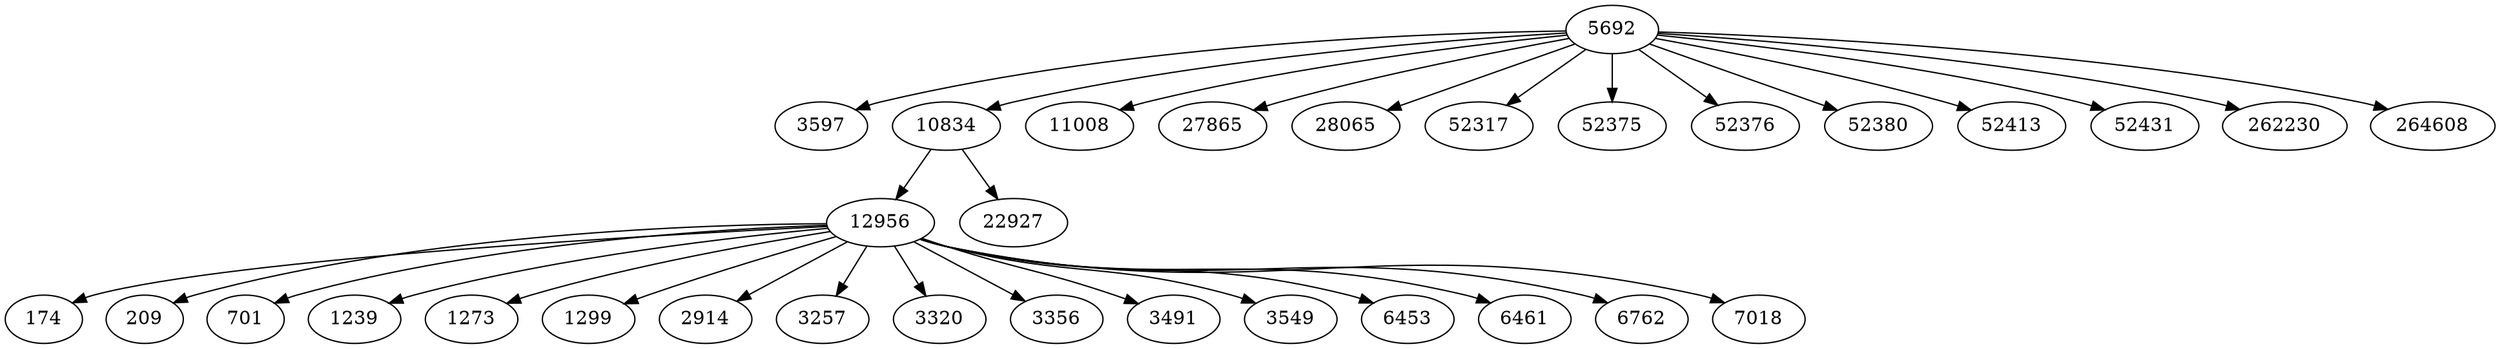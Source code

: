 digraph {
  // Node definitions.
  174;
  209;
  701;
  1239;
  1273;
  1299;
  2914;
  3257;
  3320;
  3356;
  3491;
  3549;
  3597;
  5692;
  6453;
  6461;
  6762;
  7018;
  10834;
  11008;
  12956;
  22927;
  27865;
  28065;
  52317;
  52375;
  52376;
  52380;
  52413;
  52431;
  262230;
  264608;

  // Edge definitions.
  5692 -> 3597;
  5692 -> 10834;
  5692 -> 11008;
  5692 -> 27865;
  5692 -> 28065;
  5692 -> 52317;
  5692 -> 52375;
  5692 -> 52376;
  5692 -> 52380;
  5692 -> 52413;
  5692 -> 52431;
  5692 -> 262230;
  5692 -> 264608;
  10834 -> 12956;
  10834 -> 22927;
  12956 -> 174;
  12956 -> 209;
  12956 -> 701;
  12956 -> 1239;
  12956 -> 1273;
  12956 -> 1299;
  12956 -> 2914;
  12956 -> 3257;
  12956 -> 3320;
  12956 -> 3356;
  12956 -> 3491;
  12956 -> 3549;
  12956 -> 6453;
  12956 -> 6461;
  12956 -> 6762;
  12956 -> 7018;
}